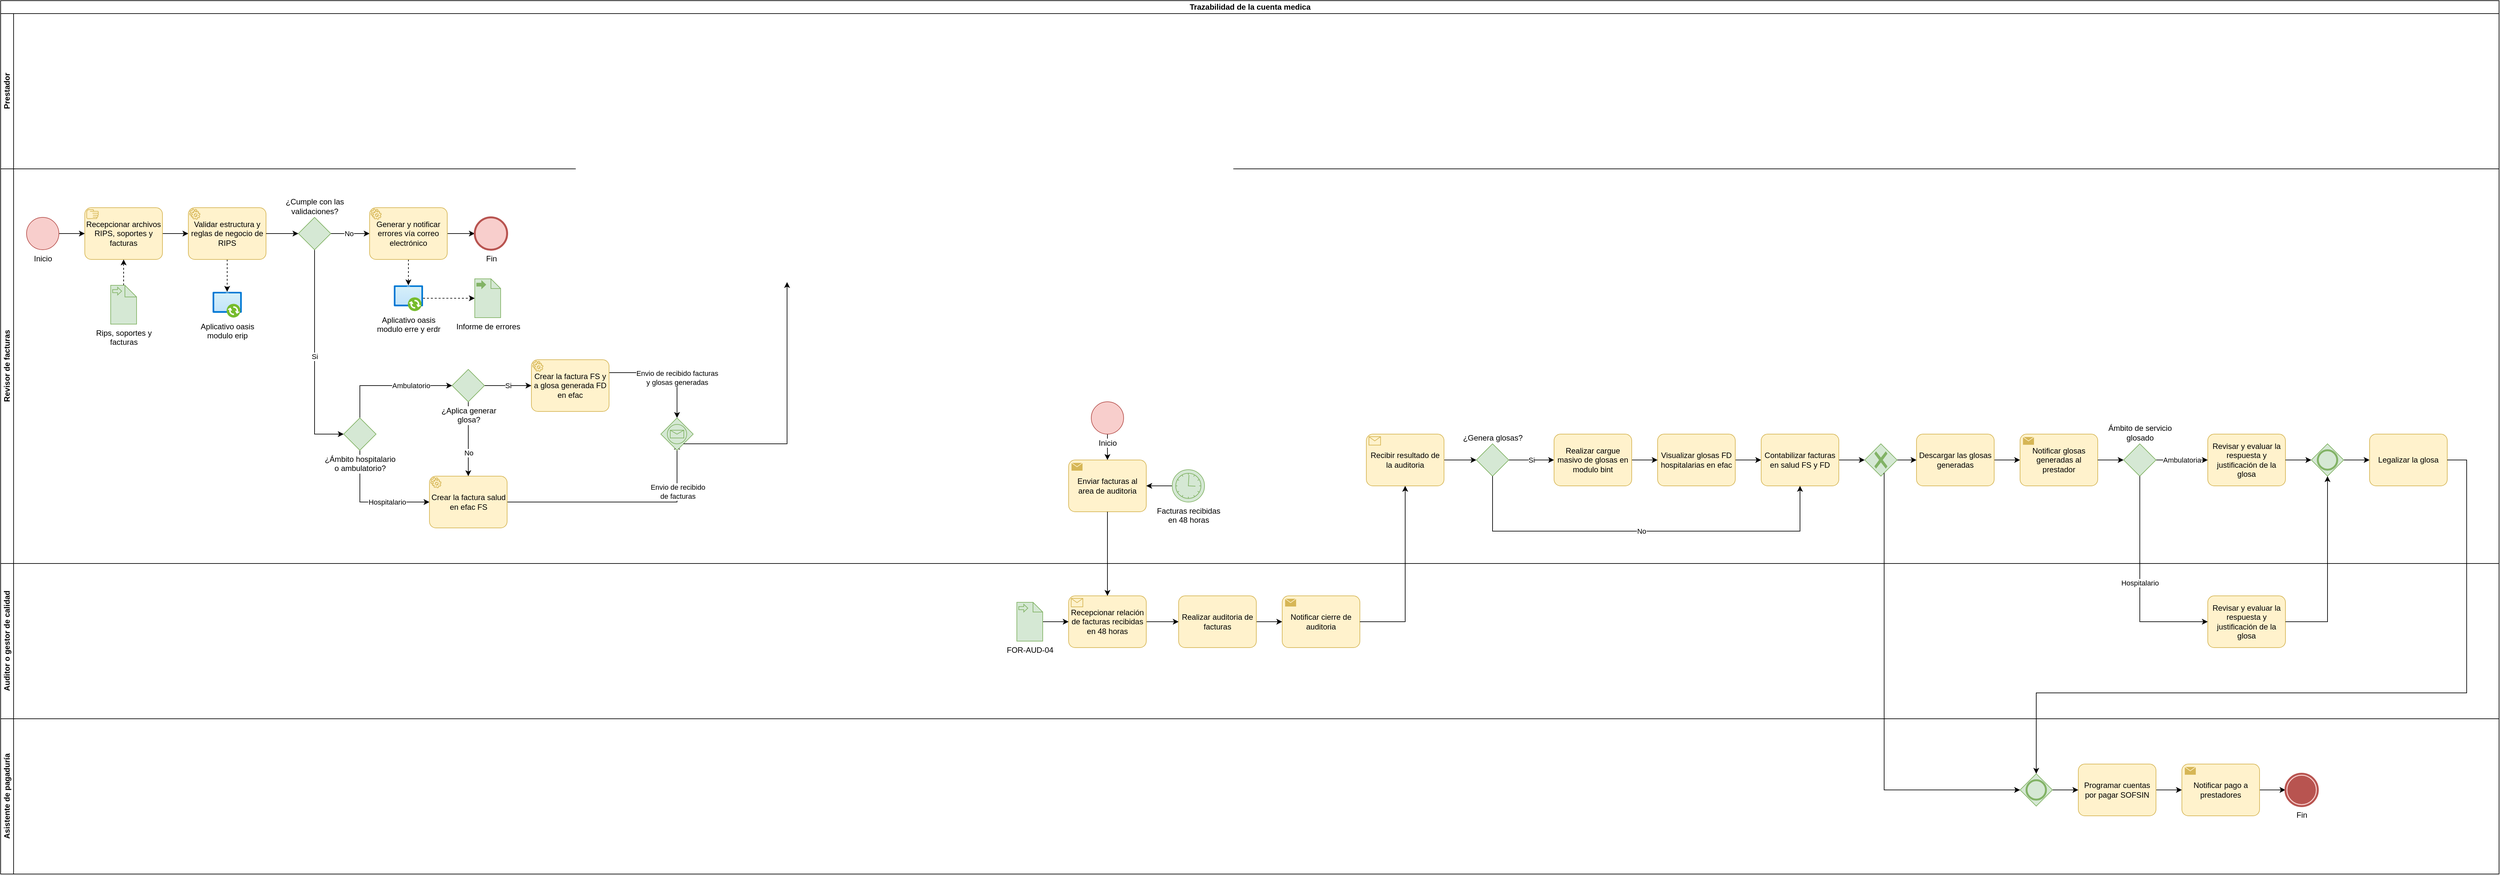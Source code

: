 <mxfile version="22.0.6" type="github">
  <diagram id="C5RBs43oDa-KdzZeNtuy" name="Page-1">
    <mxGraphModel dx="794" dy="702" grid="1" gridSize="10" guides="1" tooltips="1" connect="1" arrows="1" fold="1" page="1" pageScale="1" pageWidth="3900" pageHeight="2000" math="0" shadow="0">
      <root>
        <mxCell id="WIyWlLk6GJQsqaUBKTNV-0" />
        <mxCell id="WIyWlLk6GJQsqaUBKTNV-1" parent="WIyWlLk6GJQsqaUBKTNV-0" />
        <mxCell id="2aWyeMzdCx-4pzrAcmwg-5" value="Trazabilidad de la cuenta medica" style="swimlane;childLayout=stackLayout;resizeParent=1;resizeParentMax=0;horizontal=1;startSize=20;horizontalStack=0;html=1;" parent="WIyWlLk6GJQsqaUBKTNV-1" vertex="1">
          <mxGeometry x="10" y="10" width="3860" height="1350" as="geometry" />
        </mxCell>
        <mxCell id="2aWyeMzdCx-4pzrAcmwg-6" value="Prestador" style="swimlane;startSize=20;horizontal=0;html=1;" parent="2aWyeMzdCx-4pzrAcmwg-5" vertex="1">
          <mxGeometry y="20" width="3860" height="240" as="geometry" />
        </mxCell>
        <mxCell id="iBdwi_y_V-MF7VwGNMja-24" value="Revisor de facturas" style="swimlane;startSize=20;horizontal=0;html=1;" parent="2aWyeMzdCx-4pzrAcmwg-5" vertex="1">
          <mxGeometry y="260" width="3860" height="610" as="geometry" />
        </mxCell>
        <mxCell id="iBdwi_y_V-MF7VwGNMja-56" value="" style="edgeStyle=orthogonalEdgeStyle;rounded=0;orthogonalLoop=1;jettySize=auto;html=1;" parent="iBdwi_y_V-MF7VwGNMja-24" source="iBdwi_y_V-MF7VwGNMja-60" target="iBdwi_y_V-MF7VwGNMja-61" edge="1">
          <mxGeometry relative="1" as="geometry">
            <mxPoint x="420" y="100" as="sourcePoint" />
            <mxPoint x="290" y="100" as="targetPoint" />
          </mxGeometry>
        </mxCell>
        <mxCell id="iBdwi_y_V-MF7VwGNMja-60" value="Recepcionar archivos RIPS, soportes y facturas" style="points=[[0.25,0,0],[0.5,0,0],[0.75,0,0],[1,0.25,0],[1,0.5,0],[1,0.75,0],[0.75,1,0],[0.5,1,0],[0.25,1,0],[0,0.75,0],[0,0.5,0],[0,0.25,0]];shape=mxgraph.bpmn.task;whiteSpace=wrap;rectStyle=rounded;size=10;html=1;container=1;expand=0;collapsible=0;taskMarker=manual;fillColor=#fff2cc;strokeColor=#d6b656;" parent="iBdwi_y_V-MF7VwGNMja-24" vertex="1">
          <mxGeometry x="130" y="60" width="120" height="80" as="geometry" />
        </mxCell>
        <mxCell id="RtDtF_MCdchjABuQcPKa-3" style="edgeStyle=orthogonalEdgeStyle;rounded=0;orthogonalLoop=1;jettySize=auto;html=1;dashed=1;" edge="1" parent="iBdwi_y_V-MF7VwGNMja-24" source="iBdwi_y_V-MF7VwGNMja-61" target="RtDtF_MCdchjABuQcPKa-2">
          <mxGeometry relative="1" as="geometry" />
        </mxCell>
        <mxCell id="iBdwi_y_V-MF7VwGNMja-61" value="&lt;font style=&quot;vertical-align: inherit;&quot;&gt;&lt;font style=&quot;vertical-align: inherit;&quot;&gt;Validar estructura y reglas de negocio de RIPS&lt;/font&gt;&lt;/font&gt;" style="points=[[0.25,0,0],[0.5,0,0],[0.75,0,0],[1,0.25,0],[1,0.5,0],[1,0.75,0],[0.75,1,0],[0.5,1,0],[0.25,1,0],[0,0.75,0],[0,0.5,0],[0,0.25,0]];shape=mxgraph.bpmn.task;whiteSpace=wrap;rectStyle=rounded;size=10;html=1;container=1;expand=0;collapsible=0;taskMarker=service;fillColor=#fff2cc;strokeColor=#d6b656;" parent="iBdwi_y_V-MF7VwGNMja-24" vertex="1">
          <mxGeometry x="290" y="60" width="120" height="80" as="geometry" />
        </mxCell>
        <mxCell id="iBdwi_y_V-MF7VwGNMja-62" value="No" style="edgeStyle=orthogonalEdgeStyle;rounded=0;orthogonalLoop=1;jettySize=auto;html=1;" parent="iBdwi_y_V-MF7VwGNMja-24" source="iBdwi_y_V-MF7VwGNMja-63" target="iBdwi_y_V-MF7VwGNMja-67" edge="1">
          <mxGeometry x="-0.067" relative="1" as="geometry">
            <mxPoint as="offset" />
          </mxGeometry>
        </mxCell>
        <mxCell id="iBdwi_y_V-MF7VwGNMja-73" value="Si" style="edgeStyle=orthogonalEdgeStyle;rounded=0;orthogonalLoop=1;jettySize=auto;html=1;entryX=0;entryY=0.5;entryDx=0;entryDy=0;entryPerimeter=0;" parent="iBdwi_y_V-MF7VwGNMja-24" source="iBdwi_y_V-MF7VwGNMja-63" target="iBdwi_y_V-MF7VwGNMja-75" edge="1">
          <mxGeometry relative="1" as="geometry">
            <mxPoint x="945" y="320" as="targetPoint" />
            <Array as="points">
              <mxPoint x="485" y="410" />
            </Array>
          </mxGeometry>
        </mxCell>
        <mxCell id="iBdwi_y_V-MF7VwGNMja-63" value="¿Cumple con las&lt;br&gt;validaciones?" style="points=[[0.25,0.25,0],[0.5,0,0],[0.75,0.25,0],[1,0.5,0],[0.75,0.75,0],[0.5,1,0],[0.25,0.75,0],[0,0.5,0]];shape=mxgraph.bpmn.gateway2;html=1;verticalLabelPosition=top;labelBackgroundColor=#ffffff;verticalAlign=bottom;align=center;perimeter=rhombusPerimeter;outlineConnect=0;outline=none;symbol=none;fillColor=#d5e8d4;strokeColor=#82b366;horizontal=1;labelPosition=center;" parent="iBdwi_y_V-MF7VwGNMja-24" vertex="1">
          <mxGeometry x="460" y="75" width="50" height="50" as="geometry" />
        </mxCell>
        <mxCell id="iBdwi_y_V-MF7VwGNMja-64" style="edgeStyle=orthogonalEdgeStyle;rounded=0;orthogonalLoop=1;jettySize=auto;html=1;entryX=0;entryY=0.5;entryDx=0;entryDy=0;entryPerimeter=0;" parent="iBdwi_y_V-MF7VwGNMja-24" source="iBdwi_y_V-MF7VwGNMja-61" target="iBdwi_y_V-MF7VwGNMja-63" edge="1">
          <mxGeometry relative="1" as="geometry" />
        </mxCell>
        <mxCell id="iBdwi_y_V-MF7VwGNMja-65" style="edgeStyle=orthogonalEdgeStyle;rounded=0;orthogonalLoop=1;jettySize=auto;html=1;dashed=1;" parent="iBdwi_y_V-MF7VwGNMja-24" source="RtDtF_MCdchjABuQcPKa-5" target="iBdwi_y_V-MF7VwGNMja-68" edge="1">
          <mxGeometry relative="1" as="geometry" />
        </mxCell>
        <mxCell id="RtDtF_MCdchjABuQcPKa-4" style="edgeStyle=orthogonalEdgeStyle;rounded=0;orthogonalLoop=1;jettySize=auto;html=1;dashed=1;" edge="1" parent="iBdwi_y_V-MF7VwGNMja-24" source="iBdwi_y_V-MF7VwGNMja-67" target="RtDtF_MCdchjABuQcPKa-5">
          <mxGeometry relative="1" as="geometry">
            <mxPoint x="750" y="100" as="targetPoint" />
          </mxGeometry>
        </mxCell>
        <mxCell id="RtDtF_MCdchjABuQcPKa-7" style="edgeStyle=orthogonalEdgeStyle;rounded=0;orthogonalLoop=1;jettySize=auto;html=1;" edge="1" parent="iBdwi_y_V-MF7VwGNMja-24" source="iBdwi_y_V-MF7VwGNMja-67" target="RtDtF_MCdchjABuQcPKa-6">
          <mxGeometry relative="1" as="geometry" />
        </mxCell>
        <mxCell id="iBdwi_y_V-MF7VwGNMja-67" value="Generar y notificar errores vía correo electrónico" style="points=[[0.25,0,0],[0.5,0,0],[0.75,0,0],[1,0.25,0],[1,0.5,0],[1,0.75,0],[0.75,1,0],[0.5,1,0],[0.25,1,0],[0,0.75,0],[0,0.5,0],[0,0.25,0]];shape=mxgraph.bpmn.task;whiteSpace=wrap;rectStyle=rounded;size=10;html=1;container=1;expand=0;collapsible=0;taskMarker=service;fillColor=#fff2cc;strokeColor=#d6b656;" parent="iBdwi_y_V-MF7VwGNMja-24" vertex="1">
          <mxGeometry x="570" y="60" width="120" height="80" as="geometry" />
        </mxCell>
        <mxCell id="iBdwi_y_V-MF7VwGNMja-68" value="Informe de errores" style="shape=mxgraph.bpmn.data;labelPosition=center;verticalLabelPosition=bottom;align=center;verticalAlign=top;size=15;html=1;bpmnTransferType=output;fillColor=#d5e8d4;strokeColor=#82b366;" parent="iBdwi_y_V-MF7VwGNMja-24" vertex="1">
          <mxGeometry x="732.5" y="170" width="40" height="60" as="geometry" />
        </mxCell>
        <mxCell id="iBdwi_y_V-MF7VwGNMja-77" value="Ambulatorio" style="edgeStyle=orthogonalEdgeStyle;rounded=0;orthogonalLoop=1;jettySize=auto;html=1;entryX=0;entryY=0.5;entryDx=0;entryDy=0;entryPerimeter=0;" parent="iBdwi_y_V-MF7VwGNMja-24" source="iBdwi_y_V-MF7VwGNMja-75" target="iBdwi_y_V-MF7VwGNMja-79" edge="1">
          <mxGeometry x="0.333" relative="1" as="geometry">
            <mxPoint x="1120" y="420" as="targetPoint" />
            <Array as="points">
              <mxPoint x="555" y="335" />
            </Array>
            <mxPoint as="offset" />
          </mxGeometry>
        </mxCell>
        <mxCell id="iBdwi_y_V-MF7VwGNMja-82" value="Envio de recibido&lt;br&gt;de facturas" style="edgeStyle=orthogonalEdgeStyle;rounded=0;orthogonalLoop=1;jettySize=auto;html=1;entryX=0.5;entryY=0.8;entryDx=0;entryDy=0;entryPerimeter=0;" parent="iBdwi_y_V-MF7VwGNMja-24" source="iBdwi_y_V-MF7VwGNMja-74" target="iBdwi_y_V-MF7VwGNMja-155" edge="1">
          <mxGeometry x="0.579" relative="1" as="geometry">
            <mxPoint x="1535" y="370" as="targetPoint" />
            <mxPoint x="1" as="offset" />
          </mxGeometry>
        </mxCell>
        <mxCell id="iBdwi_y_V-MF7VwGNMja-76" value="Hospitalario" style="edgeStyle=orthogonalEdgeStyle;rounded=0;orthogonalLoop=1;jettySize=auto;html=1;entryX=0;entryY=0.5;entryDx=0;entryDy=0;entryPerimeter=0;" parent="iBdwi_y_V-MF7VwGNMja-24" source="iBdwi_y_V-MF7VwGNMja-75" target="iBdwi_y_V-MF7VwGNMja-74" edge="1">
          <mxGeometry x="0.296" relative="1" as="geometry">
            <Array as="points">
              <mxPoint x="555" y="515" />
            </Array>
            <mxPoint as="offset" />
          </mxGeometry>
        </mxCell>
        <mxCell id="iBdwi_y_V-MF7VwGNMja-74" value="Crear la factura salud en efac FS" style="points=[[0.25,0,0],[0.5,0,0],[0.75,0,0],[1,0.25,0],[1,0.5,0],[1,0.75,0],[0.75,1,0],[0.5,1,0],[0.25,1,0],[0,0.75,0],[0,0.5,0],[0,0.25,0]];shape=mxgraph.bpmn.task;whiteSpace=wrap;rectStyle=rounded;size=10;html=1;container=1;expand=0;collapsible=0;taskMarker=service;fillColor=#fff2cc;strokeColor=#d6b656;" parent="iBdwi_y_V-MF7VwGNMja-24" vertex="1">
          <mxGeometry x="662.5" y="475" width="120" height="80" as="geometry" />
        </mxCell>
        <mxCell id="iBdwi_y_V-MF7VwGNMja-85" style="edgeStyle=orthogonalEdgeStyle;rounded=0;orthogonalLoop=1;jettySize=auto;html=1;exitX=1;exitY=0.5;exitDx=0;exitDy=0;exitPerimeter=0;" parent="iBdwi_y_V-MF7VwGNMja-24" source="iBdwi_y_V-MF7VwGNMja-78" target="iBdwi_y_V-MF7VwGNMja-155" edge="1">
          <mxGeometry relative="1" as="geometry">
            <mxPoint x="1535" y="320" as="targetPoint" />
            <Array as="points">
              <mxPoint x="1040" y="315" />
              <mxPoint x="1040" y="335" />
              <mxPoint x="1045" y="335" />
            </Array>
          </mxGeometry>
        </mxCell>
        <mxCell id="iBdwi_y_V-MF7VwGNMja-156" value="Envio de recibido facturas&lt;br&gt;y glosas generadas" style="edgeLabel;html=1;align=center;verticalAlign=middle;resizable=0;points=[];" parent="iBdwi_y_V-MF7VwGNMja-85" vertex="1" connectable="0">
          <mxGeometry x="0.517" y="1" relative="1" as="geometry">
            <mxPoint x="-1" y="-15" as="offset" />
          </mxGeometry>
        </mxCell>
        <mxCell id="iBdwi_y_V-MF7VwGNMja-78" value="Crear la factura FS y a glosa generada FD en efac" style="points=[[0.25,0,0],[0.5,0,0],[0.75,0,0],[1,0.25,0],[1,0.5,0],[1,0.75,0],[0.75,1,0],[0.5,1,0],[0.25,1,0],[0,0.75,0],[0,0.5,0],[0,0.25,0]];shape=mxgraph.bpmn.task;whiteSpace=wrap;rectStyle=rounded;size=10;html=1;container=1;expand=0;collapsible=0;taskMarker=service;fillColor=#fff2cc;strokeColor=#d6b656;" parent="iBdwi_y_V-MF7VwGNMja-24" vertex="1">
          <mxGeometry x="820" y="295" width="120" height="80" as="geometry" />
        </mxCell>
        <mxCell id="iBdwi_y_V-MF7VwGNMja-80" value="Si" style="edgeStyle=orthogonalEdgeStyle;rounded=0;orthogonalLoop=1;jettySize=auto;html=1;" parent="iBdwi_y_V-MF7VwGNMja-24" source="iBdwi_y_V-MF7VwGNMja-79" target="iBdwi_y_V-MF7VwGNMja-78" edge="1">
          <mxGeometry relative="1" as="geometry">
            <mxPoint x="1280" y="415" as="targetPoint" />
          </mxGeometry>
        </mxCell>
        <mxCell id="iBdwi_y_V-MF7VwGNMja-81" value="No" style="edgeStyle=orthogonalEdgeStyle;rounded=0;orthogonalLoop=1;jettySize=auto;html=1;" parent="iBdwi_y_V-MF7VwGNMja-24" source="iBdwi_y_V-MF7VwGNMja-79" target="iBdwi_y_V-MF7VwGNMja-74" edge="1">
          <mxGeometry x="0.368" relative="1" as="geometry">
            <mxPoint as="offset" />
          </mxGeometry>
        </mxCell>
        <mxCell id="iBdwi_y_V-MF7VwGNMja-79" value="¿Aplica generar&lt;br&gt;glosa?" style="points=[[0.25,0.25,0],[0.5,0,0],[0.75,0.25,0],[1,0.5,0],[0.75,0.75,0],[0.5,1,0],[0.25,0.75,0],[0,0.5,0]];shape=mxgraph.bpmn.gateway2;html=1;verticalLabelPosition=bottom;labelBackgroundColor=#ffffff;verticalAlign=top;align=center;perimeter=rhombusPerimeter;outlineConnect=0;outline=none;symbol=none;fillColor=#d5e8d4;strokeColor=#82b366;" parent="iBdwi_y_V-MF7VwGNMja-24" vertex="1">
          <mxGeometry x="697.5" y="310" width="50" height="50" as="geometry" />
        </mxCell>
        <mxCell id="iBdwi_y_V-MF7VwGNMja-88" value="Enviar facturas al area de auditoria" style="points=[[0.25,0,0],[0.5,0,0],[0.75,0,0],[1,0.25,0],[1,0.5,0],[1,0.75,0],[0.75,1,0],[0.5,1,0],[0.25,1,0],[0,0.75,0],[0,0.5,0],[0,0.25,0]];shape=mxgraph.bpmn.task;whiteSpace=wrap;rectStyle=rounded;size=10;html=1;container=1;expand=0;collapsible=0;taskMarker=send;fillColor=#fff2cc;strokeColor=#d6b656;" parent="iBdwi_y_V-MF7VwGNMja-24" vertex="1">
          <mxGeometry x="1650" y="450" width="120" height="80" as="geometry" />
        </mxCell>
        <mxCell id="iBdwi_y_V-MF7VwGNMja-96" style="edgeStyle=orthogonalEdgeStyle;rounded=0;orthogonalLoop=1;jettySize=auto;html=1;" parent="iBdwi_y_V-MF7VwGNMja-24" source="iBdwi_y_V-MF7VwGNMja-95" target="iBdwi_y_V-MF7VwGNMja-88" edge="1">
          <mxGeometry relative="1" as="geometry" />
        </mxCell>
        <mxCell id="iBdwi_y_V-MF7VwGNMja-95" value="Facturas recibidas&lt;br&gt;en 48 horas" style="points=[[0.145,0.145,0],[0.5,0,0],[0.855,0.145,0],[1,0.5,0],[0.855,0.855,0],[0.5,1,0],[0.145,0.855,0],[0,0.5,0]];shape=mxgraph.bpmn.event;html=1;verticalLabelPosition=bottom;labelBackgroundColor=#ffffff;verticalAlign=top;align=center;perimeter=ellipsePerimeter;outlineConnect=0;aspect=fixed;outline=standard;symbol=timer;fillColor=#d5e8d4;strokeColor=#82b366;" parent="iBdwi_y_V-MF7VwGNMja-24" vertex="1">
          <mxGeometry x="1810" y="465" width="50" height="50" as="geometry" />
        </mxCell>
        <mxCell id="iBdwi_y_V-MF7VwGNMja-75" value="¿Ámbito hospitalario&lt;br&gt;o ambulatorio?" style="points=[[0.25,0.25,0],[0.5,0,0],[0.75,0.25,0],[1,0.5,0],[0.75,0.75,0],[0.5,1,0],[0.25,0.75,0],[0,0.5,0]];shape=mxgraph.bpmn.gateway2;html=1;verticalLabelPosition=bottom;labelBackgroundColor=#ffffff;verticalAlign=top;align=center;perimeter=rhombusPerimeter;outlineConnect=0;outline=none;symbol=none;fillColor=#d5e8d4;strokeColor=#82b366;" parent="iBdwi_y_V-MF7VwGNMja-24" vertex="1">
          <mxGeometry x="530" y="385" width="50" height="50" as="geometry" />
        </mxCell>
        <mxCell id="iBdwi_y_V-MF7VwGNMja-116" style="edgeStyle=orthogonalEdgeStyle;rounded=0;orthogonalLoop=1;jettySize=auto;html=1;" parent="iBdwi_y_V-MF7VwGNMja-24" source="iBdwi_y_V-MF7VwGNMja-114" target="iBdwi_y_V-MF7VwGNMja-161" edge="1">
          <mxGeometry relative="1" as="geometry" />
        </mxCell>
        <mxCell id="iBdwi_y_V-MF7VwGNMja-114" value="Recibir resultado de la auditoria" style="points=[[0.25,0,0],[0.5,0,0],[0.75,0,0],[1,0.25,0],[1,0.5,0],[1,0.75,0],[0.75,1,0],[0.5,1,0],[0.25,1,0],[0,0.75,0],[0,0.5,0],[0,0.25,0]];shape=mxgraph.bpmn.task;whiteSpace=wrap;rectStyle=rounded;size=10;html=1;container=1;expand=0;collapsible=0;taskMarker=receive;fillColor=#fff2cc;strokeColor=#d6b656;" parent="iBdwi_y_V-MF7VwGNMja-24" vertex="1">
          <mxGeometry x="2110" y="410" width="120" height="80" as="geometry" />
        </mxCell>
        <mxCell id="iBdwi_y_V-MF7VwGNMja-177" style="edgeStyle=orthogonalEdgeStyle;rounded=0;orthogonalLoop=1;jettySize=auto;html=1;" parent="iBdwi_y_V-MF7VwGNMja-24" source="iBdwi_y_V-MF7VwGNMja-115" target="iBdwi_y_V-MF7VwGNMja-122" edge="1">
          <mxGeometry relative="1" as="geometry" />
        </mxCell>
        <mxCell id="iBdwi_y_V-MF7VwGNMja-115" value="Visualizar glosas FD hospitalarias en efac" style="points=[[0.25,0,0],[0.5,0,0],[0.75,0,0],[1,0.25,0],[1,0.5,0],[1,0.75,0],[0.75,1,0],[0.5,1,0],[0.25,1,0],[0,0.75,0],[0,0.5,0],[0,0.25,0]];shape=mxgraph.bpmn.task;whiteSpace=wrap;rectStyle=rounded;size=10;html=1;container=1;expand=0;collapsible=0;taskMarker=abstract;fillColor=#fff2cc;strokeColor=#d6b656;" parent="iBdwi_y_V-MF7VwGNMja-24" vertex="1">
          <mxGeometry x="2560" y="410" width="120" height="80" as="geometry" />
        </mxCell>
        <mxCell id="iBdwi_y_V-MF7VwGNMja-179" style="edgeStyle=orthogonalEdgeStyle;rounded=0;orthogonalLoop=1;jettySize=auto;html=1;" parent="iBdwi_y_V-MF7VwGNMja-24" source="iBdwi_y_V-MF7VwGNMja-122" target="iBdwi_y_V-MF7VwGNMja-178" edge="1">
          <mxGeometry relative="1" as="geometry" />
        </mxCell>
        <mxCell id="iBdwi_y_V-MF7VwGNMja-122" value="Contabilizar facturas en salud FS y FD" style="points=[[0.25,0,0],[0.5,0,0],[0.75,0,0],[1,0.25,0],[1,0.5,0],[1,0.75,0],[0.75,1,0],[0.5,1,0],[0.25,1,0],[0,0.75,0],[0,0.5,0],[0,0.25,0]];shape=mxgraph.bpmn.task;whiteSpace=wrap;rectStyle=rounded;size=10;html=1;container=1;expand=0;collapsible=0;taskMarker=abstract;fillColor=#fff2cc;strokeColor=#d6b656;" parent="iBdwi_y_V-MF7VwGNMja-24" vertex="1">
          <mxGeometry x="2720" y="410" width="120" height="80" as="geometry" />
        </mxCell>
        <mxCell id="iBdwi_y_V-MF7VwGNMja-131" style="edgeStyle=orthogonalEdgeStyle;rounded=0;orthogonalLoop=1;jettySize=auto;html=1;exitX=1;exitY=0.5;exitDx=0;exitDy=0;exitPerimeter=0;" parent="iBdwi_y_V-MF7VwGNMja-24" source="iBdwi_y_V-MF7VwGNMja-127" target="iBdwi_y_V-MF7VwGNMja-130" edge="1">
          <mxGeometry relative="1" as="geometry">
            <mxPoint x="2980" y="160" as="sourcePoint" />
          </mxGeometry>
        </mxCell>
        <mxCell id="iBdwi_y_V-MF7VwGNMja-127" value="Descargar las glosas generadas" style="points=[[0.25,0,0],[0.5,0,0],[0.75,0,0],[1,0.25,0],[1,0.5,0],[1,0.75,0],[0.75,1,0],[0.5,1,0],[0.25,1,0],[0,0.75,0],[0,0.5,0],[0,0.25,0]];shape=mxgraph.bpmn.task;whiteSpace=wrap;rectStyle=rounded;size=10;html=1;container=1;expand=0;collapsible=0;taskMarker=abstract;fillColor=#fff2cc;strokeColor=#d6b656;" parent="iBdwi_y_V-MF7VwGNMja-24" vertex="1">
          <mxGeometry x="2960" y="410" width="120" height="80" as="geometry" />
        </mxCell>
        <mxCell id="iBdwi_y_V-MF7VwGNMja-130" value="Notificar glosas generadas al prestador" style="points=[[0.25,0,0],[0.5,0,0],[0.75,0,0],[1,0.25,0],[1,0.5,0],[1,0.75,0],[0.75,1,0],[0.5,1,0],[0.25,1,0],[0,0.75,0],[0,0.5,0],[0,0.25,0]];shape=mxgraph.bpmn.task;whiteSpace=wrap;rectStyle=rounded;size=10;html=1;container=1;expand=0;collapsible=0;taskMarker=send;fillColor=#fff2cc;strokeColor=#d6b656;" parent="iBdwi_y_V-MF7VwGNMja-24" vertex="1">
          <mxGeometry x="3120" y="410" width="120" height="80" as="geometry" />
        </mxCell>
        <mxCell id="iBdwi_y_V-MF7VwGNMja-155" value="" style="points=[[0.25,0.25,0],[0.5,0,0],[0.75,0.25,0],[1,0.5,0],[0.75,0.75,0],[0.5,1,0],[0.25,0.75,0],[0,0.5,0]];shape=mxgraph.bpmn.gateway2;html=1;verticalLabelPosition=bottom;labelBackgroundColor=#ffffff;verticalAlign=top;align=center;perimeter=rhombusPerimeter;outlineConnect=0;outline=standard;symbol=message;fillColor=#d5e8d4;strokeColor=#82b366;" parent="iBdwi_y_V-MF7VwGNMja-24" vertex="1">
          <mxGeometry x="1020" y="385" width="50" height="50" as="geometry" />
        </mxCell>
        <mxCell id="iBdwi_y_V-MF7VwGNMja-159" style="edgeStyle=orthogonalEdgeStyle;rounded=0;orthogonalLoop=1;jettySize=auto;html=1;entryX=0.5;entryY=0;entryDx=0;entryDy=0;entryPerimeter=0;" parent="iBdwi_y_V-MF7VwGNMja-24" source="iBdwi_y_V-MF7VwGNMja-158" target="iBdwi_y_V-MF7VwGNMja-88" edge="1">
          <mxGeometry relative="1" as="geometry" />
        </mxCell>
        <mxCell id="iBdwi_y_V-MF7VwGNMja-158" value="Inicio" style="points=[[0.145,0.145,0],[0.5,0,0],[0.855,0.145,0],[1,0.5,0],[0.855,0.855,0],[0.5,1,0],[0.145,0.855,0],[0,0.5,0]];shape=mxgraph.bpmn.event;html=1;verticalLabelPosition=bottom;labelBackgroundColor=#ffffff;verticalAlign=top;align=center;perimeter=ellipsePerimeter;outlineConnect=0;aspect=fixed;outline=standard;symbol=general;fillColor=#f8cecc;strokeColor=#b85450;" parent="iBdwi_y_V-MF7VwGNMja-24" vertex="1">
          <mxGeometry x="1685" y="360" width="50" height="50" as="geometry" />
        </mxCell>
        <mxCell id="iBdwi_y_V-MF7VwGNMja-162" value="Si" style="edgeStyle=orthogonalEdgeStyle;rounded=0;orthogonalLoop=1;jettySize=auto;html=1;entryX=0;entryY=0.5;entryDx=0;entryDy=0;entryPerimeter=0;" parent="iBdwi_y_V-MF7VwGNMja-24" source="iBdwi_y_V-MF7VwGNMja-161" target="iBdwi_y_V-MF7VwGNMja-174" edge="1">
          <mxGeometry relative="1" as="geometry" />
        </mxCell>
        <mxCell id="iBdwi_y_V-MF7VwGNMja-161" value="¿Genera glosas?" style="points=[[0.25,0.25,0],[0.5,0,0],[0.75,0.25,0],[1,0.5,0],[0.75,0.75,0],[0.5,1,0],[0.25,0.75,0],[0,0.5,0]];shape=mxgraph.bpmn.gateway2;html=1;verticalLabelPosition=top;labelBackgroundColor=#ffffff;verticalAlign=bottom;align=center;perimeter=rhombusPerimeter;outlineConnect=0;outline=none;symbol=none;fillColor=#d5e8d4;strokeColor=#82b366;labelPosition=center;" parent="iBdwi_y_V-MF7VwGNMja-24" vertex="1">
          <mxGeometry x="2280" y="425" width="50" height="50" as="geometry" />
        </mxCell>
        <mxCell id="iBdwi_y_V-MF7VwGNMja-175" style="edgeStyle=orthogonalEdgeStyle;rounded=0;orthogonalLoop=1;jettySize=auto;html=1;" parent="iBdwi_y_V-MF7VwGNMja-24" source="iBdwi_y_V-MF7VwGNMja-174" target="iBdwi_y_V-MF7VwGNMja-115" edge="1">
          <mxGeometry relative="1" as="geometry" />
        </mxCell>
        <mxCell id="iBdwi_y_V-MF7VwGNMja-174" value="Realizar cargue masivo de glosas en modulo bint" style="points=[[0.25,0,0],[0.5,0,0],[0.75,0,0],[1,0.25,0],[1,0.5,0],[1,0.75,0],[0.75,1,0],[0.5,1,0],[0.25,1,0],[0,0.75,0],[0,0.5,0],[0,0.25,0]];shape=mxgraph.bpmn.task;whiteSpace=wrap;rectStyle=rounded;size=10;html=1;container=1;expand=0;collapsible=0;taskMarker=abstract;fillColor=#fff2cc;strokeColor=#d6b656;" parent="iBdwi_y_V-MF7VwGNMja-24" vertex="1">
          <mxGeometry x="2400" y="410" width="120" height="80" as="geometry" />
        </mxCell>
        <mxCell id="iBdwi_y_V-MF7VwGNMja-165" value="No" style="edgeStyle=orthogonalEdgeStyle;rounded=0;orthogonalLoop=1;jettySize=auto;html=1;exitX=0.5;exitY=1;exitDx=0;exitDy=0;exitPerimeter=0;entryX=0.5;entryY=1;entryDx=0;entryDy=0;entryPerimeter=0;" parent="iBdwi_y_V-MF7VwGNMja-24" source="iBdwi_y_V-MF7VwGNMja-161" target="iBdwi_y_V-MF7VwGNMja-122" edge="1">
          <mxGeometry relative="1" as="geometry">
            <mxPoint x="2530" y="920" as="sourcePoint" />
            <Array as="points">
              <mxPoint x="2305" y="560" />
              <mxPoint x="2780" y="560" />
            </Array>
          </mxGeometry>
        </mxCell>
        <mxCell id="iBdwi_y_V-MF7VwGNMja-180" style="edgeStyle=orthogonalEdgeStyle;rounded=0;orthogonalLoop=1;jettySize=auto;html=1;" parent="iBdwi_y_V-MF7VwGNMja-24" source="iBdwi_y_V-MF7VwGNMja-178" target="iBdwi_y_V-MF7VwGNMja-127" edge="1">
          <mxGeometry relative="1" as="geometry">
            <mxPoint x="2980" y="450" as="targetPoint" />
          </mxGeometry>
        </mxCell>
        <mxCell id="iBdwi_y_V-MF7VwGNMja-178" value="" style="points=[[0.25,0.25,0],[0.5,0,0],[0.75,0.25,0],[1,0.5,0],[0.75,0.75,0],[0.5,1,0],[0.25,0.75,0],[0,0.5,0]];shape=mxgraph.bpmn.gateway2;html=1;verticalLabelPosition=bottom;labelBackgroundColor=#ffffff;verticalAlign=top;align=center;perimeter=rhombusPerimeter;outlineConnect=0;outline=none;symbol=none;gwType=exclusive;fillColor=#d5e8d4;strokeColor=#82b366;" parent="iBdwi_y_V-MF7VwGNMja-24" vertex="1">
          <mxGeometry x="2880" y="425" width="50" height="50" as="geometry" />
        </mxCell>
        <mxCell id="iBdwi_y_V-MF7VwGNMja-157" style="edgeStyle=orthogonalEdgeStyle;rounded=0;orthogonalLoop=1;jettySize=auto;html=1;entryX=0.5;entryY=1;entryDx=0;entryDy=0;entryPerimeter=0;" parent="iBdwi_y_V-MF7VwGNMja-24" source="iBdwi_y_V-MF7VwGNMja-155" edge="1">
          <mxGeometry relative="1" as="geometry">
            <Array as="points">
              <mxPoint x="1215" y="425" />
            </Array>
            <mxPoint x="1215" y="175" as="targetPoint" />
          </mxGeometry>
        </mxCell>
        <mxCell id="iBdwi_y_V-MF7VwGNMja-188" value="Revisar y evaluar la respuesta y justificación de la glosa" style="points=[[0.25,0,0],[0.5,0,0],[0.75,0,0],[1,0.25,0],[1,0.5,0],[1,0.75,0],[0.75,1,0],[0.5,1,0],[0.25,1,0],[0,0.75,0],[0,0.5,0],[0,0.25,0]];shape=mxgraph.bpmn.task;whiteSpace=wrap;rectStyle=rounded;size=10;html=1;container=1;expand=0;collapsible=0;taskMarker=abstract;fillColor=#fff2cc;strokeColor=#d6b656;" parent="iBdwi_y_V-MF7VwGNMja-24" vertex="1">
          <mxGeometry x="3410" y="410" width="120" height="80" as="geometry" />
        </mxCell>
        <mxCell id="iBdwi_y_V-MF7VwGNMja-187" style="edgeStyle=orthogonalEdgeStyle;rounded=0;orthogonalLoop=1;jettySize=auto;html=1;" parent="iBdwi_y_V-MF7VwGNMja-24" source="iBdwi_y_V-MF7VwGNMja-130" target="iBdwi_y_V-MF7VwGNMja-189" edge="1">
          <mxGeometry relative="1" as="geometry">
            <mxPoint x="3460" y="450" as="targetPoint" />
            <mxPoint x="3410" y="450" as="sourcePoint" />
          </mxGeometry>
        </mxCell>
        <mxCell id="iBdwi_y_V-MF7VwGNMja-190" value="Ambulatoria" style="edgeStyle=orthogonalEdgeStyle;rounded=0;orthogonalLoop=1;jettySize=auto;html=1;" parent="iBdwi_y_V-MF7VwGNMja-24" source="iBdwi_y_V-MF7VwGNMja-189" target="iBdwi_y_V-MF7VwGNMja-188" edge="1">
          <mxGeometry relative="1" as="geometry" />
        </mxCell>
        <mxCell id="iBdwi_y_V-MF7VwGNMja-189" value="Ámbito de servicio&lt;br&gt;glosado" style="points=[[0.25,0.25,0],[0.5,0,0],[0.75,0.25,0],[1,0.5,0],[0.75,0.75,0],[0.5,1,0],[0.25,0.75,0],[0,0.5,0]];shape=mxgraph.bpmn.gateway2;html=1;verticalLabelPosition=top;labelBackgroundColor=#ffffff;verticalAlign=bottom;align=center;perimeter=rhombusPerimeter;outlineConnect=0;outline=none;symbol=none;fillColor=#d5e8d4;strokeColor=#82b366;labelPosition=center;" parent="iBdwi_y_V-MF7VwGNMja-24" vertex="1">
          <mxGeometry x="3280" y="425" width="50" height="50" as="geometry" />
        </mxCell>
        <mxCell id="iBdwi_y_V-MF7VwGNMja-194" style="edgeStyle=orthogonalEdgeStyle;rounded=0;orthogonalLoop=1;jettySize=auto;html=1;entryX=0;entryY=0.5;entryDx=0;entryDy=0;entryPerimeter=0;" parent="iBdwi_y_V-MF7VwGNMja-24" source="iBdwi_y_V-MF7VwGNMja-188" target="iBdwi_y_V-MF7VwGNMja-196" edge="1">
          <mxGeometry relative="1" as="geometry" />
        </mxCell>
        <mxCell id="iBdwi_y_V-MF7VwGNMja-197" style="edgeStyle=orthogonalEdgeStyle;rounded=0;orthogonalLoop=1;jettySize=auto;html=1;entryX=0;entryY=0.5;entryDx=0;entryDy=0;entryPerimeter=0;" parent="iBdwi_y_V-MF7VwGNMja-24" source="iBdwi_y_V-MF7VwGNMja-196" target="iBdwi_y_V-MF7VwGNMja-199" edge="1">
          <mxGeometry relative="1" as="geometry">
            <mxPoint x="3660" y="450" as="targetPoint" />
          </mxGeometry>
        </mxCell>
        <mxCell id="iBdwi_y_V-MF7VwGNMja-196" value="" style="points=[[0.25,0.25,0],[0.5,0,0],[0.75,0.25,0],[1,0.5,0],[0.75,0.75,0],[0.5,1,0],[0.25,0.75,0],[0,0.5,0]];shape=mxgraph.bpmn.gateway2;html=1;verticalLabelPosition=bottom;labelBackgroundColor=#ffffff;verticalAlign=top;align=center;perimeter=rhombusPerimeter;outlineConnect=0;outline=end;symbol=general;fillColor=#d5e8d4;strokeColor=#82b366;" parent="iBdwi_y_V-MF7VwGNMja-24" vertex="1">
          <mxGeometry x="3570" y="425" width="50" height="50" as="geometry" />
        </mxCell>
        <mxCell id="iBdwi_y_V-MF7VwGNMja-199" value="Legalizar la glosa" style="points=[[0.25,0,0],[0.5,0,0],[0.75,0,0],[1,0.25,0],[1,0.5,0],[1,0.75,0],[0.75,1,0],[0.5,1,0],[0.25,1,0],[0,0.75,0],[0,0.5,0],[0,0.25,0]];shape=mxgraph.bpmn.task;whiteSpace=wrap;rectStyle=rounded;size=10;html=1;container=1;expand=0;collapsible=0;taskMarker=abstract;fillColor=#fff2cc;strokeColor=#d6b656;" parent="iBdwi_y_V-MF7VwGNMja-24" vertex="1">
          <mxGeometry x="3660" y="410" width="120" height="80" as="geometry" />
        </mxCell>
        <mxCell id="RtDtF_MCdchjABuQcPKa-1" style="edgeStyle=orthogonalEdgeStyle;rounded=0;orthogonalLoop=1;jettySize=auto;html=1;dashed=1;" edge="1" parent="iBdwi_y_V-MF7VwGNMja-24" source="iBdwi_y_V-MF7VwGNMja-1" target="iBdwi_y_V-MF7VwGNMja-60">
          <mxGeometry relative="1" as="geometry" />
        </mxCell>
        <mxCell id="iBdwi_y_V-MF7VwGNMja-1" value="Rips, soportes y &lt;br&gt;facturas" style="shape=mxgraph.bpmn.data;labelPosition=center;verticalLabelPosition=bottom;align=center;verticalAlign=top;size=18;html=1;bpmnTransferType=input;fillColor=#d5e8d4;strokeColor=#82b366;" parent="iBdwi_y_V-MF7VwGNMja-24" vertex="1">
          <mxGeometry x="170" y="180" width="40" height="60" as="geometry" />
        </mxCell>
        <mxCell id="RtDtF_MCdchjABuQcPKa-0" style="edgeStyle=orthogonalEdgeStyle;rounded=0;orthogonalLoop=1;jettySize=auto;html=1;" edge="1" parent="iBdwi_y_V-MF7VwGNMja-24" source="iBdwi_y_V-MF7VwGNMja-0" target="iBdwi_y_V-MF7VwGNMja-60">
          <mxGeometry relative="1" as="geometry" />
        </mxCell>
        <mxCell id="iBdwi_y_V-MF7VwGNMja-0" value="Inicio" style="points=[[0.145,0.145,0],[0.5,0,0],[0.855,0.145,0],[1,0.5,0],[0.855,0.855,0],[0.5,1,0],[0.145,0.855,0],[0,0.5,0]];shape=mxgraph.bpmn.event;html=1;verticalLabelPosition=bottom;labelBackgroundColor=#ffffff;verticalAlign=top;align=center;perimeter=ellipsePerimeter;outlineConnect=0;aspect=fixed;outline=standard;symbol=general;fillColor=#f8cecc;strokeColor=#b85450;" parent="iBdwi_y_V-MF7VwGNMja-24" vertex="1">
          <mxGeometry x="40" y="75" width="50" height="50" as="geometry" />
        </mxCell>
        <mxCell id="RtDtF_MCdchjABuQcPKa-2" value="&lt;font style=&quot;vertical-align: inherit;&quot;&gt;&lt;font style=&quot;vertical-align: inherit;&quot;&gt;Aplicativo oasis &lt;br&gt;modulo erip&lt;/font&gt;&lt;/font&gt;" style="image;aspect=fixed;html=1;points=[];align=center;fontSize=12;image=img/lib/azure2/intune/Software_Updates.svg;" vertex="1" parent="iBdwi_y_V-MF7VwGNMja-24">
          <mxGeometry x="327.34" y="190" width="45.33" height="40" as="geometry" />
        </mxCell>
        <mxCell id="RtDtF_MCdchjABuQcPKa-5" value="&lt;font style=&quot;vertical-align: inherit;&quot;&gt;&lt;font style=&quot;vertical-align: inherit;&quot;&gt;Aplicativo oasis &lt;br&gt;modulo erre y erdr&lt;/font&gt;&lt;/font&gt;" style="image;aspect=fixed;html=1;points=[];align=center;fontSize=12;image=img/lib/azure2/intune/Software_Updates.svg;" vertex="1" parent="iBdwi_y_V-MF7VwGNMja-24">
          <mxGeometry x="607.34" y="180" width="45.33" height="40" as="geometry" />
        </mxCell>
        <mxCell id="RtDtF_MCdchjABuQcPKa-6" value="Fin" style="points=[[0.145,0.145,0],[0.5,0,0],[0.855,0.145,0],[1,0.5,0],[0.855,0.855,0],[0.5,1,0],[0.145,0.855,0],[0,0.5,0]];shape=mxgraph.bpmn.event;html=1;verticalLabelPosition=bottom;labelBackgroundColor=#ffffff;verticalAlign=top;align=center;perimeter=ellipsePerimeter;outlineConnect=0;aspect=fixed;outline=end;symbol=terminate2;fillColor=#f8cecc;strokeColor=#b85450;" vertex="1" parent="iBdwi_y_V-MF7VwGNMja-24">
          <mxGeometry x="732.5" y="75" width="50" height="50" as="geometry" />
        </mxCell>
        <mxCell id="iBdwi_y_V-MF7VwGNMja-101" value="Auditor o gestor de calidad" style="swimlane;startSize=20;horizontal=0;html=1;" parent="2aWyeMzdCx-4pzrAcmwg-5" vertex="1">
          <mxGeometry y="870" width="3860" height="240" as="geometry" />
        </mxCell>
        <mxCell id="iBdwi_y_V-MF7VwGNMja-104" style="edgeStyle=orthogonalEdgeStyle;rounded=0;orthogonalLoop=1;jettySize=auto;html=1;" parent="iBdwi_y_V-MF7VwGNMja-101" source="iBdwi_y_V-MF7VwGNMja-105" target="iBdwi_y_V-MF7VwGNMja-110" edge="1">
          <mxGeometry relative="1" as="geometry" />
        </mxCell>
        <mxCell id="iBdwi_y_V-MF7VwGNMja-105" value="Recepcionar relación de facturas recibidas en 48 horas" style="points=[[0.25,0,0],[0.5,0,0],[0.75,0,0],[1,0.25,0],[1,0.5,0],[1,0.75,0],[0.75,1,0],[0.5,1,0],[0.25,1,0],[0,0.75,0],[0,0.5,0],[0,0.25,0]];shape=mxgraph.bpmn.task;whiteSpace=wrap;rectStyle=rounded;size=10;html=1;container=1;expand=0;collapsible=0;taskMarker=receive;fillColor=#fff2cc;strokeColor=#d6b656;" parent="iBdwi_y_V-MF7VwGNMja-101" vertex="1">
          <mxGeometry x="1650" y="50" width="120" height="80" as="geometry" />
        </mxCell>
        <mxCell id="iBdwi_y_V-MF7VwGNMja-108" value="Notificar cierre de auditoria" style="points=[[0.25,0,0],[0.5,0,0],[0.75,0,0],[1,0.25,0],[1,0.5,0],[1,0.75,0],[0.75,1,0],[0.5,1,0],[0.25,1,0],[0,0.75,0],[0,0.5,0],[0,0.25,0]];shape=mxgraph.bpmn.task;whiteSpace=wrap;rectStyle=rounded;size=10;html=1;container=1;expand=0;collapsible=0;taskMarker=send;fillColor=#fff2cc;strokeColor=#d6b656;" parent="iBdwi_y_V-MF7VwGNMja-101" vertex="1">
          <mxGeometry x="1980" y="50" width="120" height="80" as="geometry" />
        </mxCell>
        <mxCell id="iBdwi_y_V-MF7VwGNMja-109" style="edgeStyle=orthogonalEdgeStyle;rounded=0;orthogonalLoop=1;jettySize=auto;html=1;" parent="iBdwi_y_V-MF7VwGNMja-101" source="iBdwi_y_V-MF7VwGNMja-110" target="iBdwi_y_V-MF7VwGNMja-108" edge="1">
          <mxGeometry relative="1" as="geometry" />
        </mxCell>
        <mxCell id="iBdwi_y_V-MF7VwGNMja-110" value="Realizar auditoria de facturas" style="points=[[0.25,0,0],[0.5,0,0],[0.75,0,0],[1,0.25,0],[1,0.5,0],[1,0.75,0],[0.75,1,0],[0.5,1,0],[0.25,1,0],[0,0.75,0],[0,0.5,0],[0,0.25,0]];shape=mxgraph.bpmn.task;whiteSpace=wrap;rectStyle=rounded;size=10;html=1;container=1;expand=0;collapsible=0;taskMarker=abstract;fillColor=#fff2cc;strokeColor=#d6b656;" parent="iBdwi_y_V-MF7VwGNMja-101" vertex="1">
          <mxGeometry x="1820" y="50" width="120" height="80" as="geometry" />
        </mxCell>
        <mxCell id="iBdwi_y_V-MF7VwGNMja-112" style="edgeStyle=orthogonalEdgeStyle;rounded=0;orthogonalLoop=1;jettySize=auto;html=1;" parent="iBdwi_y_V-MF7VwGNMja-101" source="iBdwi_y_V-MF7VwGNMja-111" target="iBdwi_y_V-MF7VwGNMja-105" edge="1">
          <mxGeometry relative="1" as="geometry" />
        </mxCell>
        <mxCell id="iBdwi_y_V-MF7VwGNMja-111" value="FOR-AUD-04" style="shape=mxgraph.bpmn.data;labelPosition=center;verticalLabelPosition=bottom;align=center;verticalAlign=top;size=15;html=1;bpmnTransferType=input;fillColor=#d5e8d4;strokeColor=#82b366;" parent="iBdwi_y_V-MF7VwGNMja-101" vertex="1">
          <mxGeometry x="1570" y="60" width="40" height="60" as="geometry" />
        </mxCell>
        <mxCell id="iBdwi_y_V-MF7VwGNMja-192" value="Revisar y evaluar la respuesta y justificación de la glosa" style="points=[[0.25,0,0],[0.5,0,0],[0.75,0,0],[1,0.25,0],[1,0.5,0],[1,0.75,0],[0.75,1,0],[0.5,1,0],[0.25,1,0],[0,0.75,0],[0,0.5,0],[0,0.25,0]];shape=mxgraph.bpmn.task;whiteSpace=wrap;rectStyle=rounded;size=10;html=1;container=1;expand=0;collapsible=0;taskMarker=abstract;fillColor=#fff2cc;strokeColor=#d6b656;" parent="iBdwi_y_V-MF7VwGNMja-101" vertex="1">
          <mxGeometry x="3410" y="50" width="120" height="80" as="geometry" />
        </mxCell>
        <mxCell id="iBdwi_y_V-MF7VwGNMja-97" style="edgeStyle=orthogonalEdgeStyle;rounded=0;orthogonalLoop=1;jettySize=auto;html=1;" parent="2aWyeMzdCx-4pzrAcmwg-5" source="iBdwi_y_V-MF7VwGNMja-88" target="iBdwi_y_V-MF7VwGNMja-105" edge="1">
          <mxGeometry relative="1" as="geometry">
            <mxPoint x="1600" y="690" as="targetPoint" />
          </mxGeometry>
        </mxCell>
        <mxCell id="iBdwi_y_V-MF7VwGNMja-160" style="edgeStyle=orthogonalEdgeStyle;rounded=0;orthogonalLoop=1;jettySize=auto;html=1;" parent="2aWyeMzdCx-4pzrAcmwg-5" source="iBdwi_y_V-MF7VwGNMja-108" target="iBdwi_y_V-MF7VwGNMja-114" edge="1">
          <mxGeometry relative="1" as="geometry" />
        </mxCell>
        <mxCell id="iBdwi_y_V-MF7VwGNMja-164" value="Asistente de pagaduría" style="swimlane;startSize=20;horizontal=0;html=1;" parent="2aWyeMzdCx-4pzrAcmwg-5" vertex="1">
          <mxGeometry y="1110" width="3860" height="240" as="geometry" />
        </mxCell>
        <mxCell id="iBdwi_y_V-MF7VwGNMja-172" style="edgeStyle=orthogonalEdgeStyle;rounded=0;orthogonalLoop=1;jettySize=auto;html=1;" parent="iBdwi_y_V-MF7VwGNMja-164" source="iBdwi_y_V-MF7VwGNMja-167" target="iBdwi_y_V-MF7VwGNMja-173" edge="1">
          <mxGeometry relative="1" as="geometry">
            <mxPoint x="3530" y="110" as="targetPoint" />
          </mxGeometry>
        </mxCell>
        <mxCell id="iBdwi_y_V-MF7VwGNMja-167" value="Notificar pago a prestadores" style="points=[[0.25,0,0],[0.5,0,0],[0.75,0,0],[1,0.25,0],[1,0.5,0],[1,0.75,0],[0.75,1,0],[0.5,1,0],[0.25,1,0],[0,0.75,0],[0,0.5,0],[0,0.25,0]];shape=mxgraph.bpmn.task;whiteSpace=wrap;rectStyle=rounded;size=10;html=1;container=1;expand=0;collapsible=0;taskMarker=send;fillColor=#fff2cc;strokeColor=#d6b656;" parent="iBdwi_y_V-MF7VwGNMja-164" vertex="1">
          <mxGeometry x="3370" y="70" width="120" height="80" as="geometry" />
        </mxCell>
        <mxCell id="iBdwi_y_V-MF7VwGNMja-168" style="edgeStyle=orthogonalEdgeStyle;rounded=0;orthogonalLoop=1;jettySize=auto;html=1;" parent="iBdwi_y_V-MF7VwGNMja-164" source="iBdwi_y_V-MF7VwGNMja-169" target="iBdwi_y_V-MF7VwGNMja-167" edge="1">
          <mxGeometry relative="1" as="geometry" />
        </mxCell>
        <mxCell id="iBdwi_y_V-MF7VwGNMja-169" value="Programar cuentas por pagar SOFSIN" style="points=[[0.25,0,0],[0.5,0,0],[0.75,0,0],[1,0.25,0],[1,0.5,0],[1,0.75,0],[0.75,1,0],[0.5,1,0],[0.25,1,0],[0,0.75,0],[0,0.5,0],[0,0.25,0]];shape=mxgraph.bpmn.task;whiteSpace=wrap;rectStyle=rounded;size=10;html=1;container=1;expand=0;collapsible=0;taskMarker=abstract;fillColor=#fff2cc;strokeColor=#d6b656;" parent="iBdwi_y_V-MF7VwGNMja-164" vertex="1">
          <mxGeometry x="3210" y="70" width="120" height="80" as="geometry" />
        </mxCell>
        <mxCell id="iBdwi_y_V-MF7VwGNMja-173" value="Fin" style="points=[[0.145,0.145,0],[0.5,0,0],[0.855,0.145,0],[1,0.5,0],[0.855,0.855,0],[0.5,1,0],[0.145,0.855,0],[0,0.5,0]];shape=mxgraph.bpmn.event;html=1;verticalLabelPosition=bottom;labelBackgroundColor=#ffffff;verticalAlign=top;align=center;perimeter=ellipsePerimeter;outlineConnect=0;aspect=fixed;outline=end;symbol=terminate;fillColor=#f8cecc;strokeColor=#b85450;" parent="iBdwi_y_V-MF7VwGNMja-164" vertex="1">
          <mxGeometry x="3530" y="85" width="50" height="50" as="geometry" />
        </mxCell>
        <mxCell id="iBdwi_y_V-MF7VwGNMja-211" style="edgeStyle=orthogonalEdgeStyle;rounded=0;orthogonalLoop=1;jettySize=auto;html=1;" parent="iBdwi_y_V-MF7VwGNMja-164" source="iBdwi_y_V-MF7VwGNMja-206" target="iBdwi_y_V-MF7VwGNMja-169" edge="1">
          <mxGeometry relative="1" as="geometry" />
        </mxCell>
        <mxCell id="iBdwi_y_V-MF7VwGNMja-206" value="" style="points=[[0.25,0.25,0],[0.5,0,0],[0.75,0.25,0],[1,0.5,0],[0.75,0.75,0],[0.5,1,0],[0.25,0.75,0],[0,0.5,0]];shape=mxgraph.bpmn.gateway2;html=1;verticalLabelPosition=bottom;labelBackgroundColor=#ffffff;verticalAlign=top;align=center;perimeter=rhombusPerimeter;outlineConnect=0;outline=end;symbol=general;fillColor=#d5e8d4;strokeColor=#82b366;" parent="iBdwi_y_V-MF7VwGNMja-164" vertex="1">
          <mxGeometry x="3120" y="85" width="50" height="50" as="geometry" />
        </mxCell>
        <mxCell id="iBdwi_y_V-MF7VwGNMja-191" value="Hospitalario" style="edgeStyle=orthogonalEdgeStyle;rounded=0;orthogonalLoop=1;jettySize=auto;html=1;entryX=0;entryY=0.5;entryDx=0;entryDy=0;entryPerimeter=0;" parent="2aWyeMzdCx-4pzrAcmwg-5" source="iBdwi_y_V-MF7VwGNMja-189" target="iBdwi_y_V-MF7VwGNMja-192" edge="1">
          <mxGeometry relative="1" as="geometry">
            <mxPoint x="3495" y="960" as="targetPoint" />
            <Array as="points">
              <mxPoint x="3305" y="960" />
            </Array>
          </mxGeometry>
        </mxCell>
        <mxCell id="iBdwi_y_V-MF7VwGNMja-195" style="edgeStyle=orthogonalEdgeStyle;rounded=0;orthogonalLoop=1;jettySize=auto;html=1;entryX=0.5;entryY=1;entryDx=0;entryDy=0;entryPerimeter=0;" parent="2aWyeMzdCx-4pzrAcmwg-5" source="iBdwi_y_V-MF7VwGNMja-192" target="iBdwi_y_V-MF7VwGNMja-196" edge="1">
          <mxGeometry relative="1" as="geometry" />
        </mxCell>
        <mxCell id="iBdwi_y_V-MF7VwGNMja-209" style="edgeStyle=orthogonalEdgeStyle;rounded=0;orthogonalLoop=1;jettySize=auto;html=1;entryX=0;entryY=0.5;entryDx=0;entryDy=0;entryPerimeter=0;" parent="2aWyeMzdCx-4pzrAcmwg-5" source="iBdwi_y_V-MF7VwGNMja-178" target="iBdwi_y_V-MF7VwGNMja-206" edge="1">
          <mxGeometry relative="1" as="geometry">
            <Array as="points">
              <mxPoint x="2910" y="1220" />
            </Array>
          </mxGeometry>
        </mxCell>
        <mxCell id="iBdwi_y_V-MF7VwGNMja-210" style="edgeStyle=orthogonalEdgeStyle;rounded=0;orthogonalLoop=1;jettySize=auto;html=1;" parent="2aWyeMzdCx-4pzrAcmwg-5" source="iBdwi_y_V-MF7VwGNMja-199" target="iBdwi_y_V-MF7VwGNMja-206" edge="1">
          <mxGeometry relative="1" as="geometry">
            <Array as="points">
              <mxPoint x="3810" y="710" />
              <mxPoint x="3810" y="1070" />
              <mxPoint x="3145" y="1070" />
            </Array>
          </mxGeometry>
        </mxCell>
      </root>
    </mxGraphModel>
  </diagram>
</mxfile>

